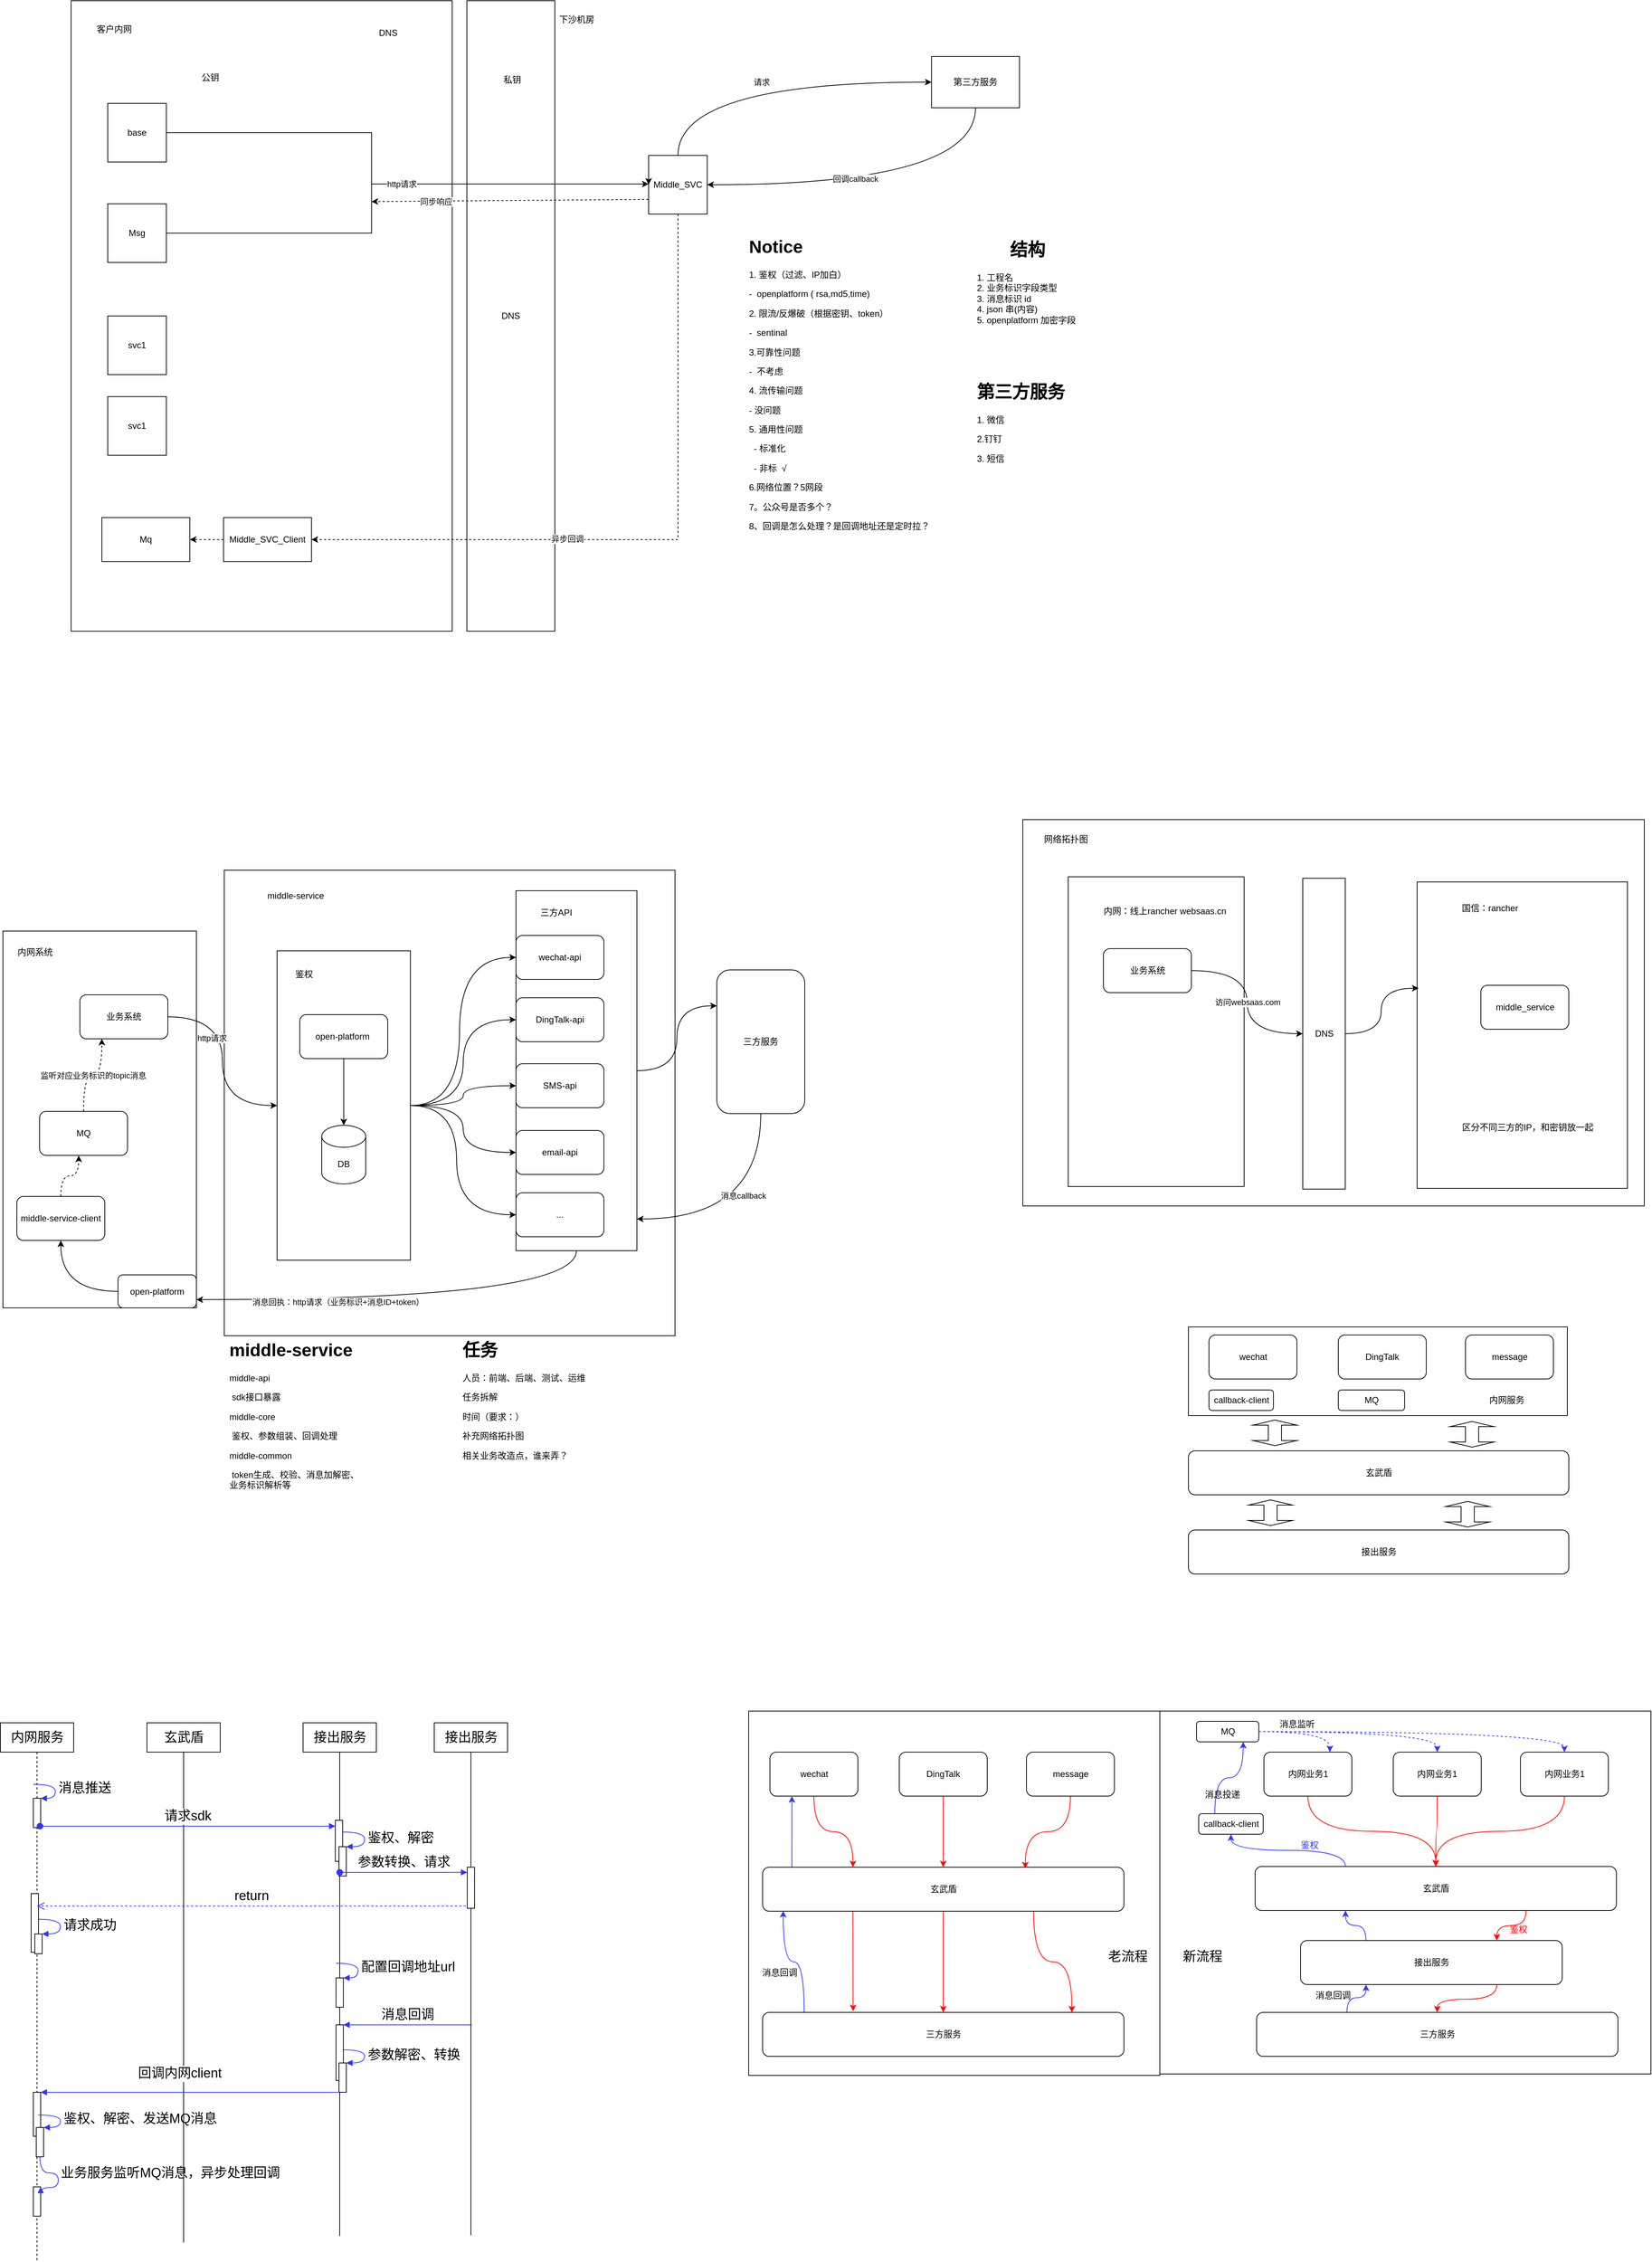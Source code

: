 <mxfile version="20.5.1" type="github">
  <diagram id="_SCIKSvTVZAReXezCKt8" name="第 1 页">
    <mxGraphModel dx="1912" dy="563" grid="0" gridSize="10" guides="1" tooltips="1" connect="1" arrows="1" fold="1" page="1" pageScale="1" pageWidth="827" pageHeight="1169" math="0" shadow="0">
      <root>
        <mxCell id="0" />
        <mxCell id="1" parent="0" />
        <mxCell id="DfEMGvhhs-EqwFU7pR-M-37" value="" style="rounded=0;whiteSpace=wrap;html=1;" vertex="1" parent="1">
          <mxGeometry x="826.5" y="2443" width="670" height="495" as="geometry" />
        </mxCell>
        <mxCell id="DfEMGvhhs-EqwFU7pR-M-36" value="" style="rounded=0;whiteSpace=wrap;html=1;" vertex="1" parent="1">
          <mxGeometry x="265.5" y="2443" width="561" height="497" as="geometry" />
        </mxCell>
        <mxCell id="3Cpc0HWWFPvoYlna3Dm2-43" value="" style="rounded=0;whiteSpace=wrap;html=1;" parent="1" vertex="1">
          <mxGeometry x="865.5" y="1919" width="517" height="121" as="geometry" />
        </mxCell>
        <mxCell id="I1Czxmr3QRIqjWYr_f1q-85" value="" style="rounded=0;whiteSpace=wrap;html=1;" parent="1" vertex="1">
          <mxGeometry x="639.5" y="1227" width="848" height="527" as="geometry" />
        </mxCell>
        <mxCell id="I1Czxmr3QRIqjWYr_f1q-75" value="DNS" style="rounded=0;whiteSpace=wrap;html=1;" parent="1" vertex="1">
          <mxGeometry x="1021.5" y="1307" width="58" height="424" as="geometry" />
        </mxCell>
        <mxCell id="I1Czxmr3QRIqjWYr_f1q-80" value="" style="rounded=0;whiteSpace=wrap;html=1;" parent="1" vertex="1">
          <mxGeometry x="1177.5" y="1312" width="287" height="418" as="geometry" />
        </mxCell>
        <mxCell id="I1Czxmr3QRIqjWYr_f1q-78" value="" style="rounded=0;whiteSpace=wrap;html=1;" parent="1" vertex="1">
          <mxGeometry x="701.5" y="1305" width="240" height="422.5" as="geometry" />
        </mxCell>
        <mxCell id="I1Czxmr3QRIqjWYr_f1q-1" value="" style="rounded=0;whiteSpace=wrap;html=1;" parent="1" vertex="1">
          <mxGeometry x="-450" y="1296" width="615" height="635" as="geometry" />
        </mxCell>
        <mxCell id="I1Czxmr3QRIqjWYr_f1q-2" value="" style="rounded=0;whiteSpace=wrap;html=1;" parent="1" vertex="1">
          <mxGeometry x="-752" y="1379" width="264" height="514" as="geometry" />
        </mxCell>
        <mxCell id="I1Czxmr3QRIqjWYr_f1q-3" style="edgeStyle=orthogonalEdgeStyle;curved=1;rounded=0;orthogonalLoop=1;jettySize=auto;html=1;entryX=0;entryY=0.25;entryDx=0;entryDy=0;" parent="1" source="I1Czxmr3QRIqjWYr_f1q-4" target="I1Czxmr3QRIqjWYr_f1q-59" edge="1">
          <mxGeometry relative="1" as="geometry" />
        </mxCell>
        <mxCell id="I1Czxmr3QRIqjWYr_f1q-88" style="edgeStyle=orthogonalEdgeStyle;curved=1;rounded=0;orthogonalLoop=1;jettySize=auto;html=1;entryX=1;entryY=0.75;entryDx=0;entryDy=0;exitX=0.5;exitY=1;exitDx=0;exitDy=0;" parent="1" source="I1Czxmr3QRIqjWYr_f1q-4" target="I1Czxmr3QRIqjWYr_f1q-87" edge="1">
          <mxGeometry relative="1" as="geometry" />
        </mxCell>
        <mxCell id="I1Czxmr3QRIqjWYr_f1q-89" value="消息回执：http请求（业务标识+消息ID+token）" style="edgeLabel;html=1;align=center;verticalAlign=middle;resizable=0;points=[];" parent="I1Czxmr3QRIqjWYr_f1q-88" vertex="1" connectable="0">
          <mxGeometry x="0.341" y="3" relative="1" as="geometry">
            <mxPoint as="offset" />
          </mxGeometry>
        </mxCell>
        <mxCell id="I1Czxmr3QRIqjWYr_f1q-4" value="" style="rounded=0;whiteSpace=wrap;html=1;" parent="1" vertex="1">
          <mxGeometry x="-52" y="1324" width="165" height="491" as="geometry" />
        </mxCell>
        <mxCell id="I1Czxmr3QRIqjWYr_f1q-5" style="edgeStyle=orthogonalEdgeStyle;curved=1;rounded=0;orthogonalLoop=1;jettySize=auto;html=1;exitX=1;exitY=0.5;exitDx=0;exitDy=0;entryX=0;entryY=0.5;entryDx=0;entryDy=0;" parent="1" source="I1Czxmr3QRIqjWYr_f1q-11" target="I1Czxmr3QRIqjWYr_f1q-43" edge="1">
          <mxGeometry relative="1" as="geometry">
            <Array as="points">
              <mxPoint x="-129" y="1617" />
              <mxPoint x="-129" y="1415" />
            </Array>
          </mxGeometry>
        </mxCell>
        <mxCell id="I1Czxmr3QRIqjWYr_f1q-6" style="edgeStyle=orthogonalEdgeStyle;curved=1;rounded=0;orthogonalLoop=1;jettySize=auto;html=1;entryX=0;entryY=0.5;entryDx=0;entryDy=0;" parent="1" source="I1Czxmr3QRIqjWYr_f1q-11" target="I1Czxmr3QRIqjWYr_f1q-44" edge="1">
          <mxGeometry relative="1" as="geometry" />
        </mxCell>
        <mxCell id="I1Czxmr3QRIqjWYr_f1q-7" style="edgeStyle=orthogonalEdgeStyle;curved=1;rounded=0;orthogonalLoop=1;jettySize=auto;html=1;entryX=0;entryY=0.5;entryDx=0;entryDy=0;" parent="1" source="I1Czxmr3QRIqjWYr_f1q-11" target="I1Czxmr3QRIqjWYr_f1q-45" edge="1">
          <mxGeometry relative="1" as="geometry" />
        </mxCell>
        <mxCell id="I1Czxmr3QRIqjWYr_f1q-8" style="edgeStyle=orthogonalEdgeStyle;curved=1;rounded=0;orthogonalLoop=1;jettySize=auto;html=1;entryX=0;entryY=0.5;entryDx=0;entryDy=0;" parent="1" source="I1Czxmr3QRIqjWYr_f1q-11" target="I1Czxmr3QRIqjWYr_f1q-53" edge="1">
          <mxGeometry relative="1" as="geometry" />
        </mxCell>
        <mxCell id="I1Czxmr3QRIqjWYr_f1q-9" style="edgeStyle=orthogonalEdgeStyle;curved=1;rounded=0;orthogonalLoop=1;jettySize=auto;html=1;entryX=0;entryY=0.5;entryDx=0;entryDy=0;" parent="1" source="I1Czxmr3QRIqjWYr_f1q-11" target="I1Czxmr3QRIqjWYr_f1q-54" edge="1">
          <mxGeometry relative="1" as="geometry">
            <Array as="points">
              <mxPoint x="-133" y="1617" />
              <mxPoint x="-133" y="1766" />
            </Array>
          </mxGeometry>
        </mxCell>
        <mxCell id="I1Czxmr3QRIqjWYr_f1q-11" value="" style="rounded=0;whiteSpace=wrap;html=1;" parent="1" vertex="1">
          <mxGeometry x="-378" y="1406" width="182" height="422" as="geometry" />
        </mxCell>
        <mxCell id="I1Czxmr3QRIqjWYr_f1q-12" value="DNS" style="rounded=0;whiteSpace=wrap;html=1;" parent="1" vertex="1">
          <mxGeometry x="-119" y="110" width="120" height="860" as="geometry" />
        </mxCell>
        <mxCell id="I1Czxmr3QRIqjWYr_f1q-13" value="" style="rounded=0;whiteSpace=wrap;html=1;" parent="1" vertex="1">
          <mxGeometry x="-659" y="110" width="520" height="860" as="geometry" />
        </mxCell>
        <mxCell id="I1Czxmr3QRIqjWYr_f1q-14" style="edgeStyle=orthogonalEdgeStyle;rounded=0;orthogonalLoop=1;jettySize=auto;html=1;exitX=1;exitY=0.5;exitDx=0;exitDy=0;" parent="1" source="I1Czxmr3QRIqjWYr_f1q-15" target="I1Czxmr3QRIqjWYr_f1q-22" edge="1">
          <mxGeometry relative="1" as="geometry">
            <Array as="points">
              <mxPoint x="-249" y="290" />
              <mxPoint x="-249" y="360" />
            </Array>
          </mxGeometry>
        </mxCell>
        <mxCell id="I1Czxmr3QRIqjWYr_f1q-15" value="base" style="whiteSpace=wrap;html=1;aspect=fixed;" parent="1" vertex="1">
          <mxGeometry x="-609" y="250" width="80" height="80" as="geometry" />
        </mxCell>
        <mxCell id="I1Czxmr3QRIqjWYr_f1q-16" style="edgeStyle=orthogonalEdgeStyle;rounded=0;orthogonalLoop=1;jettySize=auto;html=1;entryX=1;entryY=0.5;entryDx=0;entryDy=0;dashed=1;exitX=0.5;exitY=1;exitDx=0;exitDy=0;" parent="1" source="I1Czxmr3QRIqjWYr_f1q-22" target="I1Czxmr3QRIqjWYr_f1q-41" edge="1">
          <mxGeometry relative="1" as="geometry">
            <Array as="points">
              <mxPoint x="169" y="845" />
            </Array>
          </mxGeometry>
        </mxCell>
        <mxCell id="I1Czxmr3QRIqjWYr_f1q-17" value="异步回调" style="edgeLabel;html=1;align=center;verticalAlign=middle;resizable=0;points=[];" parent="I1Czxmr3QRIqjWYr_f1q-16" vertex="1" connectable="0">
          <mxGeometry x="0.262" y="-1" relative="1" as="geometry">
            <mxPoint as="offset" />
          </mxGeometry>
        </mxCell>
        <mxCell id="I1Czxmr3QRIqjWYr_f1q-18" style="edgeStyle=orthogonalEdgeStyle;rounded=0;orthogonalLoop=1;jettySize=auto;html=1;entryX=0;entryY=0.5;entryDx=0;entryDy=0;curved=1;exitX=0.5;exitY=0;exitDx=0;exitDy=0;" parent="1" source="I1Czxmr3QRIqjWYr_f1q-22" target="I1Czxmr3QRIqjWYr_f1q-39" edge="1">
          <mxGeometry relative="1" as="geometry">
            <mxPoint x="308" y="444" as="sourcePoint" />
          </mxGeometry>
        </mxCell>
        <mxCell id="I1Czxmr3QRIqjWYr_f1q-19" value="请求" style="edgeLabel;html=1;align=center;verticalAlign=middle;resizable=0;points=[];" parent="I1Czxmr3QRIqjWYr_f1q-18" vertex="1" connectable="0">
          <mxGeometry x="-0.041" relative="1" as="geometry">
            <mxPoint as="offset" />
          </mxGeometry>
        </mxCell>
        <mxCell id="I1Czxmr3QRIqjWYr_f1q-20" style="rounded=0;orthogonalLoop=1;jettySize=auto;html=1;exitX=0;exitY=0.75;exitDx=0;exitDy=0;dashed=1;" parent="1" source="I1Czxmr3QRIqjWYr_f1q-22" edge="1">
          <mxGeometry relative="1" as="geometry">
            <mxPoint x="-249" y="384" as="targetPoint" />
          </mxGeometry>
        </mxCell>
        <mxCell id="I1Czxmr3QRIqjWYr_f1q-21" value="同步响应" style="edgeLabel;html=1;align=center;verticalAlign=middle;resizable=0;points=[];" parent="I1Czxmr3QRIqjWYr_f1q-20" vertex="1" connectable="0">
          <mxGeometry x="0.1" y="3" relative="1" as="geometry">
            <mxPoint x="-82" y="-2" as="offset" />
          </mxGeometry>
        </mxCell>
        <mxCell id="I1Czxmr3QRIqjWYr_f1q-22" value="Middle_SVC" style="whiteSpace=wrap;html=1;aspect=fixed;" parent="1" vertex="1">
          <mxGeometry x="129" y="321" width="80" height="80" as="geometry" />
        </mxCell>
        <mxCell id="I1Czxmr3QRIqjWYr_f1q-25" style="edgeStyle=orthogonalEdgeStyle;rounded=0;orthogonalLoop=1;jettySize=auto;html=1;exitX=1;exitY=0.5;exitDx=0;exitDy=0;entryX=0;entryY=0.5;entryDx=0;entryDy=0;" parent="1" source="I1Czxmr3QRIqjWYr_f1q-26" target="I1Czxmr3QRIqjWYr_f1q-22" edge="1">
          <mxGeometry relative="1" as="geometry">
            <Array as="points">
              <mxPoint x="-249" y="427" />
              <mxPoint x="-249" y="360" />
            </Array>
          </mxGeometry>
        </mxCell>
        <mxCell id="I1Czxmr3QRIqjWYr_f1q-68" value="http请求" style="edgeLabel;html=1;align=center;verticalAlign=middle;resizable=0;points=[];" parent="I1Czxmr3QRIqjWYr_f1q-25" vertex="1" connectable="0">
          <mxGeometry x="0.068" relative="1" as="geometry">
            <mxPoint as="offset" />
          </mxGeometry>
        </mxCell>
        <mxCell id="I1Czxmr3QRIqjWYr_f1q-26" value="Msg" style="whiteSpace=wrap;html=1;aspect=fixed;" parent="1" vertex="1">
          <mxGeometry x="-609" y="387" width="80" height="80" as="geometry" />
        </mxCell>
        <mxCell id="I1Czxmr3QRIqjWYr_f1q-27" value="svc1" style="whiteSpace=wrap;html=1;aspect=fixed;" parent="1" vertex="1">
          <mxGeometry x="-609" y="540" width="80" height="80" as="geometry" />
        </mxCell>
        <mxCell id="I1Czxmr3QRIqjWYr_f1q-30" value="svc1" style="whiteSpace=wrap;html=1;aspect=fixed;" parent="1" vertex="1">
          <mxGeometry x="-609" y="650" width="80" height="80" as="geometry" />
        </mxCell>
        <mxCell id="I1Czxmr3QRIqjWYr_f1q-31" value="DNS" style="text;strokeColor=none;fillColor=none;spacingLeft=4;spacingRight=4;overflow=hidden;rotatable=0;points=[[0,0.5],[1,0.5]];portConstraint=eastwest;fontSize=12;" parent="1" vertex="1">
          <mxGeometry x="-245" y="140" width="70" height="30" as="geometry" />
        </mxCell>
        <mxCell id="I1Czxmr3QRIqjWYr_f1q-32" value="私钥" style="text;html=1;strokeColor=none;fillColor=none;align=center;verticalAlign=middle;whiteSpace=wrap;rounded=0;" parent="1" vertex="1">
          <mxGeometry x="-87" y="203" width="60" height="30" as="geometry" />
        </mxCell>
        <mxCell id="I1Czxmr3QRIqjWYr_f1q-33" value="公钥" style="text;html=1;strokeColor=none;fillColor=none;align=center;verticalAlign=middle;whiteSpace=wrap;rounded=0;" parent="1" vertex="1">
          <mxGeometry x="-499" y="200" width="60" height="30" as="geometry" />
        </mxCell>
        <mxCell id="I1Czxmr3QRIqjWYr_f1q-34" value="&lt;h1&gt;第三方服务&lt;/h1&gt;&lt;p&gt;1. 微信&lt;/p&gt;&lt;p&gt;2.钉钉&lt;/p&gt;&lt;p&gt;3. 短信&lt;/p&gt;&lt;p&gt;&lt;br&gt;&lt;/p&gt;" style="text;html=1;strokeColor=none;fillColor=none;spacing=5;spacingTop=-20;whiteSpace=wrap;overflow=hidden;rounded=0;" parent="1" vertex="1">
          <mxGeometry x="572" y="624" width="190" height="120" as="geometry" />
        </mxCell>
        <mxCell id="I1Czxmr3QRIqjWYr_f1q-35" value="&lt;h1&gt;Notice&lt;/h1&gt;&lt;p&gt;1. 鉴权（过滤、IP加白）&lt;/p&gt;&lt;p&gt;-&amp;nbsp; openplatform ( rsa,md5,time)&lt;/p&gt;&lt;p&gt;2. 限流/反爆破（根据密钥、token）&lt;/p&gt;&lt;p&gt;-&amp;nbsp; sentinal&lt;/p&gt;&lt;p&gt;3.可靠性问题&lt;/p&gt;&lt;p&gt;-&amp;nbsp; 不考虑&lt;/p&gt;&lt;p&gt;4. 流传输问题&lt;/p&gt;&lt;p&gt;- 没问题&lt;/p&gt;&lt;p&gt;5. 通用性问题&lt;/p&gt;&lt;p&gt;&amp;nbsp; - 标准化&lt;/p&gt;&lt;p&gt;&amp;nbsp; - 非标&amp;nbsp; √&lt;/p&gt;&lt;p&gt;6.网络位置？5网段&lt;/p&gt;&lt;p&gt;7。公众号是否多个？&lt;/p&gt;&lt;p&gt;8、回调是怎么处理？是回调地址还是定时拉？&lt;/p&gt;&lt;p&gt;&lt;br&gt;&lt;/p&gt;&lt;p&gt;&lt;br&gt;&lt;/p&gt;" style="text;html=1;strokeColor=none;fillColor=none;spacing=5;spacingTop=-20;whiteSpace=wrap;overflow=hidden;rounded=0;" parent="1" vertex="1">
          <mxGeometry x="261" y="426" width="257" height="447" as="geometry" />
        </mxCell>
        <mxCell id="I1Czxmr3QRIqjWYr_f1q-36" value="Mq" style="rounded=0;whiteSpace=wrap;html=1;" parent="1" vertex="1">
          <mxGeometry x="-617" y="815" width="120" height="60" as="geometry" />
        </mxCell>
        <mxCell id="I1Czxmr3QRIqjWYr_f1q-69" style="edgeStyle=orthogonalEdgeStyle;rounded=0;orthogonalLoop=1;jettySize=auto;html=1;entryX=1;entryY=0.5;entryDx=0;entryDy=0;curved=1;exitX=0.5;exitY=1;exitDx=0;exitDy=0;" parent="1" source="I1Czxmr3QRIqjWYr_f1q-39" target="I1Czxmr3QRIqjWYr_f1q-22" edge="1">
          <mxGeometry relative="1" as="geometry" />
        </mxCell>
        <mxCell id="I1Czxmr3QRIqjWYr_f1q-70" value="回调callback" style="edgeLabel;html=1;align=center;verticalAlign=middle;resizable=0;points=[];" parent="I1Czxmr3QRIqjWYr_f1q-69" vertex="1" connectable="0">
          <mxGeometry x="0.145" y="-8" relative="1" as="geometry">
            <mxPoint as="offset" />
          </mxGeometry>
        </mxCell>
        <mxCell id="I1Czxmr3QRIqjWYr_f1q-39" value="第三方服务" style="rounded=0;whiteSpace=wrap;html=1;" parent="1" vertex="1">
          <mxGeometry x="515" y="186" width="120" height="70" as="geometry" />
        </mxCell>
        <mxCell id="I1Czxmr3QRIqjWYr_f1q-40" style="edgeStyle=orthogonalEdgeStyle;curved=1;rounded=0;orthogonalLoop=1;jettySize=auto;html=1;exitX=0;exitY=0.5;exitDx=0;exitDy=0;entryX=1;entryY=0.5;entryDx=0;entryDy=0;dashed=1;" parent="1" source="I1Czxmr3QRIqjWYr_f1q-41" target="I1Czxmr3QRIqjWYr_f1q-36" edge="1">
          <mxGeometry relative="1" as="geometry" />
        </mxCell>
        <mxCell id="I1Czxmr3QRIqjWYr_f1q-41" value="Middle_SVC_Client" style="rounded=0;whiteSpace=wrap;html=1;" parent="1" vertex="1">
          <mxGeometry x="-451" y="815" width="120" height="60" as="geometry" />
        </mxCell>
        <mxCell id="I1Czxmr3QRIqjWYr_f1q-42" value="&lt;h1 style=&quot;text-align: center;&quot;&gt;结构&lt;/h1&gt;&lt;h1&gt;&lt;div style=&quot;font-size: 12px; font-weight: 400;&quot;&gt;1. 工程名&lt;/div&gt;&lt;div style=&quot;font-size: 12px; font-weight: 400;&quot;&gt;&lt;span data-darkreader-inline-bgcolor=&quot;&quot; style=&quot;background-color: initial; --darkreader-inline-bgcolor: initial;&quot;&gt;2. 业务标识字段类型&lt;/span&gt;&lt;/div&gt;&lt;div style=&quot;font-size: 12px; font-weight: 400;&quot;&gt;&lt;span data-darkreader-inline-bgcolor=&quot;&quot; style=&quot;background-color: initial; --darkreader-inline-bgcolor: initial;&quot;&gt;3. 消息标识 id&amp;nbsp; &amp;nbsp; &amp;nbsp;&amp;nbsp;&lt;/span&gt;&lt;/div&gt;&lt;div style=&quot;font-size: 12px; font-weight: 400;&quot;&gt;&lt;span data-darkreader-inline-bgcolor=&quot;&quot; style=&quot;background-color: initial; --darkreader-inline-bgcolor: initial;&quot;&gt;4. json 串(内容)&lt;/span&gt;&lt;/div&gt;&lt;div style=&quot;font-size: 12px; font-weight: 400;&quot;&gt;&lt;span data-darkreader-inline-bgcolor=&quot;&quot; style=&quot;background-color: initial; --darkreader-inline-bgcolor: initial;&quot;&gt;5. openplatform 加密字段&amp;nbsp;&lt;/span&gt;&lt;/div&gt;&lt;/h1&gt;" style="text;html=1;strokeColor=none;fillColor=none;spacing=5;spacingTop=-20;whiteSpace=wrap;overflow=hidden;rounded=0;" parent="1" vertex="1">
          <mxGeometry x="572" y="430" width="215" height="158" as="geometry" />
        </mxCell>
        <mxCell id="I1Czxmr3QRIqjWYr_f1q-43" value="wechat-api" style="rounded=1;whiteSpace=wrap;html=1;" parent="1" vertex="1">
          <mxGeometry x="-52" y="1385" width="120" height="60" as="geometry" />
        </mxCell>
        <mxCell id="I1Czxmr3QRIqjWYr_f1q-44" value="DingTalk-api" style="rounded=1;whiteSpace=wrap;html=1;" parent="1" vertex="1">
          <mxGeometry x="-52" y="1470" width="120" height="60" as="geometry" />
        </mxCell>
        <mxCell id="I1Czxmr3QRIqjWYr_f1q-45" value="SMS-api" style="rounded=1;whiteSpace=wrap;html=1;" parent="1" vertex="1">
          <mxGeometry x="-52" y="1560" width="120" height="60" as="geometry" />
        </mxCell>
        <mxCell id="I1Czxmr3QRIqjWYr_f1q-46" value="&lt;span style=&quot;text-align: left;&quot;&gt;open-platform&amp;nbsp;&lt;/span&gt;" style="rounded=1;whiteSpace=wrap;html=1;" parent="1" vertex="1">
          <mxGeometry x="-347" y="1493" width="120" height="60" as="geometry" />
        </mxCell>
        <mxCell id="I1Czxmr3QRIqjWYr_f1q-47" value="DB" style="shape=cylinder3;whiteSpace=wrap;html=1;boundedLbl=1;backgroundOutline=1;size=15;" parent="1" vertex="1">
          <mxGeometry x="-317" y="1644" width="60" height="80" as="geometry" />
        </mxCell>
        <mxCell id="I1Czxmr3QRIqjWYr_f1q-48" style="edgeStyle=orthogonalEdgeStyle;curved=1;rounded=0;orthogonalLoop=1;jettySize=auto;html=1;entryX=0.5;entryY=0;entryDx=0;entryDy=0;entryPerimeter=0;exitX=0.5;exitY=1;exitDx=0;exitDy=0;" parent="1" source="I1Czxmr3QRIqjWYr_f1q-46" target="I1Czxmr3QRIqjWYr_f1q-47" edge="1">
          <mxGeometry relative="1" as="geometry">
            <mxPoint x="-301" y="1605" as="sourcePoint" />
          </mxGeometry>
        </mxCell>
        <mxCell id="I1Czxmr3QRIqjWYr_f1q-49" value="鉴权" style="text;html=1;strokeColor=none;fillColor=none;align=center;verticalAlign=middle;whiteSpace=wrap;rounded=0;" parent="1" vertex="1">
          <mxGeometry x="-371" y="1423" width="60" height="30" as="geometry" />
        </mxCell>
        <mxCell id="I1Czxmr3QRIqjWYr_f1q-50" style="edgeStyle=orthogonalEdgeStyle;curved=1;rounded=0;orthogonalLoop=1;jettySize=auto;html=1;" parent="1" source="I1Czxmr3QRIqjWYr_f1q-52" target="I1Czxmr3QRIqjWYr_f1q-11" edge="1">
          <mxGeometry relative="1" as="geometry" />
        </mxCell>
        <mxCell id="I1Czxmr3QRIqjWYr_f1q-51" value="http请求" style="edgeLabel;html=1;align=center;verticalAlign=middle;resizable=0;points=[];" parent="I1Czxmr3QRIqjWYr_f1q-50" vertex="1" connectable="0">
          <mxGeometry x="-0.236" y="-15" relative="1" as="geometry">
            <mxPoint as="offset" />
          </mxGeometry>
        </mxCell>
        <mxCell id="I1Czxmr3QRIqjWYr_f1q-52" value="业务系统" style="rounded=1;whiteSpace=wrap;html=1;" parent="1" vertex="1">
          <mxGeometry x="-647" y="1466" width="120" height="60" as="geometry" />
        </mxCell>
        <mxCell id="I1Czxmr3QRIqjWYr_f1q-53" value="email-api" style="rounded=1;whiteSpace=wrap;html=1;" parent="1" vertex="1">
          <mxGeometry x="-52" y="1651" width="120" height="60" as="geometry" />
        </mxCell>
        <mxCell id="I1Czxmr3QRIqjWYr_f1q-54" value="..." style="rounded=1;whiteSpace=wrap;html=1;" parent="1" vertex="1">
          <mxGeometry x="-52" y="1736" width="120" height="60" as="geometry" />
        </mxCell>
        <mxCell id="I1Czxmr3QRIqjWYr_f1q-55" value="三方API" style="text;html=1;strokeColor=none;fillColor=none;align=center;verticalAlign=middle;whiteSpace=wrap;rounded=0;" parent="1" vertex="1">
          <mxGeometry x="-27" y="1339" width="60" height="30" as="geometry" />
        </mxCell>
        <mxCell id="I1Czxmr3QRIqjWYr_f1q-58" value="消息callback" style="edgeStyle=orthogonalEdgeStyle;curved=1;rounded=0;orthogonalLoop=1;jettySize=auto;html=1;exitX=0.5;exitY=1;exitDx=0;exitDy=0;entryX=1;entryY=0.912;entryDx=0;entryDy=0;entryPerimeter=0;" parent="1" source="I1Czxmr3QRIqjWYr_f1q-59" target="I1Czxmr3QRIqjWYr_f1q-4" edge="1">
          <mxGeometry x="-0.287" y="-24" relative="1" as="geometry">
            <mxPoint x="112" y="1764" as="targetPoint" />
            <mxPoint as="offset" />
          </mxGeometry>
        </mxCell>
        <mxCell id="I1Czxmr3QRIqjWYr_f1q-59" value="三方服务" style="rounded=1;whiteSpace=wrap;html=1;" parent="1" vertex="1">
          <mxGeometry x="222" y="1432" width="120" height="196" as="geometry" />
        </mxCell>
        <mxCell id="I1Czxmr3QRIqjWYr_f1q-60" value="监听对应业务标识的topic消息" style="edgeStyle=orthogonalEdgeStyle;curved=1;rounded=0;orthogonalLoop=1;jettySize=auto;html=1;entryX=0.25;entryY=1;entryDx=0;entryDy=0;dashed=1;" parent="1" source="I1Czxmr3QRIqjWYr_f1q-61" target="I1Czxmr3QRIqjWYr_f1q-52" edge="1">
          <mxGeometry relative="1" as="geometry" />
        </mxCell>
        <mxCell id="I1Czxmr3QRIqjWYr_f1q-61" value="MQ" style="rounded=1;whiteSpace=wrap;html=1;" parent="1" vertex="1">
          <mxGeometry x="-702" y="1625" width="120" height="60" as="geometry" />
        </mxCell>
        <mxCell id="I1Czxmr3QRIqjWYr_f1q-62" style="edgeStyle=orthogonalEdgeStyle;curved=1;rounded=0;orthogonalLoop=1;jettySize=auto;html=1;entryX=0.445;entryY=1.004;entryDx=0;entryDy=0;entryPerimeter=0;dashed=1;" parent="1" source="I1Czxmr3QRIqjWYr_f1q-63" target="I1Czxmr3QRIqjWYr_f1q-61" edge="1">
          <mxGeometry relative="1" as="geometry" />
        </mxCell>
        <mxCell id="I1Czxmr3QRIqjWYr_f1q-63" value="middle-service-client" style="rounded=1;whiteSpace=wrap;html=1;" parent="1" vertex="1">
          <mxGeometry x="-733" y="1741" width="120" height="60" as="geometry" />
        </mxCell>
        <mxCell id="I1Czxmr3QRIqjWYr_f1q-64" value="内网系统" style="text;html=1;strokeColor=none;fillColor=none;align=center;verticalAlign=middle;whiteSpace=wrap;rounded=0;" parent="1" vertex="1">
          <mxGeometry x="-738" y="1393" width="60" height="30" as="geometry" />
        </mxCell>
        <mxCell id="I1Czxmr3QRIqjWYr_f1q-65" value="middle-service" style="text;html=1;strokeColor=none;fillColor=none;align=center;verticalAlign=middle;whiteSpace=wrap;rounded=0;" parent="1" vertex="1">
          <mxGeometry x="-407" y="1316" width="109" height="30" as="geometry" />
        </mxCell>
        <mxCell id="I1Czxmr3QRIqjWYr_f1q-66" value="客户内网" style="text;html=1;strokeColor=none;fillColor=none;align=center;verticalAlign=middle;whiteSpace=wrap;rounded=0;" parent="1" vertex="1">
          <mxGeometry x="-630" y="134" width="60" height="30" as="geometry" />
        </mxCell>
        <mxCell id="I1Czxmr3QRIqjWYr_f1q-67" value="下沙机房" style="text;html=1;strokeColor=none;fillColor=none;align=center;verticalAlign=middle;whiteSpace=wrap;rounded=0;" parent="1" vertex="1">
          <mxGeometry x="1" y="121" width="60" height="30" as="geometry" />
        </mxCell>
        <mxCell id="I1Czxmr3QRIqjWYr_f1q-72" value="&lt;h1&gt;middle-service&lt;/h1&gt;&lt;p&gt;middle-api&lt;/p&gt;&lt;p&gt;&lt;span style=&quot;white-space: pre;&quot;&gt; &lt;/span&gt;sdk接口暴露&lt;br&gt;&lt;/p&gt;&lt;p&gt;middle-core&lt;/p&gt;&lt;p&gt;&lt;span style=&quot;white-space: pre;&quot;&gt; &lt;/span&gt;鉴权、参数组装、回调处理&lt;br&gt;&lt;/p&gt;&lt;p&gt;middle-common&lt;/p&gt;&lt;p&gt;&lt;span style=&quot;white-space: pre;&quot;&gt; &lt;/span&gt;token生成、校验、消息加解密、业务标识解析等&lt;br&gt;&lt;/p&gt;" style="text;html=1;strokeColor=none;fillColor=none;spacing=5;spacingTop=-20;whiteSpace=wrap;overflow=hidden;rounded=0;" parent="1" vertex="1">
          <mxGeometry x="-448" y="1931" width="189" height="216" as="geometry" />
        </mxCell>
        <mxCell id="I1Czxmr3QRIqjWYr_f1q-73" value="&lt;h1&gt;任务&lt;/h1&gt;&lt;p&gt;人员：前端、后端、测试、运维&lt;/p&gt;&lt;p&gt;任务拆解&lt;/p&gt;&lt;p&gt;时间（要求：）&lt;/p&gt;&lt;p&gt;补充网络拓扑图&lt;/p&gt;&lt;p&gt;相关业务改造点，谁来弄？&lt;/p&gt;" style="text;html=1;strokeColor=none;fillColor=none;spacing=5;spacingTop=-20;whiteSpace=wrap;overflow=hidden;rounded=0;" parent="1" vertex="1">
          <mxGeometry x="-130" y="1931" width="190" height="188" as="geometry" />
        </mxCell>
        <mxCell id="I1Czxmr3QRIqjWYr_f1q-77" value="访问websaas.com" style="edgeStyle=orthogonalEdgeStyle;rounded=0;orthogonalLoop=1;jettySize=auto;html=1;curved=1;" parent="1" source="I1Czxmr3QRIqjWYr_f1q-74" target="I1Czxmr3QRIqjWYr_f1q-75" edge="1">
          <mxGeometry relative="1" as="geometry" />
        </mxCell>
        <mxCell id="I1Czxmr3QRIqjWYr_f1q-74" value="业务系统" style="rounded=1;whiteSpace=wrap;html=1;" parent="1" vertex="1">
          <mxGeometry x="749.5" y="1403" width="120" height="60" as="geometry" />
        </mxCell>
        <mxCell id="I1Czxmr3QRIqjWYr_f1q-82" style="edgeStyle=orthogonalEdgeStyle;curved=1;rounded=0;orthogonalLoop=1;jettySize=auto;html=1;entryX=0.007;entryY=0.347;entryDx=0;entryDy=0;entryPerimeter=0;" parent="1" source="I1Czxmr3QRIqjWYr_f1q-75" target="I1Czxmr3QRIqjWYr_f1q-80" edge="1">
          <mxGeometry relative="1" as="geometry" />
        </mxCell>
        <mxCell id="I1Czxmr3QRIqjWYr_f1q-76" value="middle_service" style="rounded=1;whiteSpace=wrap;html=1;" parent="1" vertex="1">
          <mxGeometry x="1264.5" y="1453" width="120" height="60" as="geometry" />
        </mxCell>
        <mxCell id="I1Czxmr3QRIqjWYr_f1q-79" value="内网：线上rancher websaas.cn" style="text;html=1;strokeColor=none;fillColor=none;align=center;verticalAlign=middle;whiteSpace=wrap;rounded=0;" parent="1" vertex="1">
          <mxGeometry x="730.5" y="1337" width="205" height="30" as="geometry" />
        </mxCell>
        <mxCell id="I1Czxmr3QRIqjWYr_f1q-81" value="国信：rancher" style="text;html=1;strokeColor=none;fillColor=none;align=center;verticalAlign=middle;whiteSpace=wrap;rounded=0;" parent="1" vertex="1">
          <mxGeometry x="1209.5" y="1333" width="134" height="30" as="geometry" />
        </mxCell>
        <mxCell id="I1Czxmr3QRIqjWYr_f1q-84" value="区分不同三方的IP，和密钥放一起" style="text;html=1;strokeColor=none;fillColor=none;align=center;verticalAlign=middle;whiteSpace=wrap;rounded=0;" parent="1" vertex="1">
          <mxGeometry x="1231.5" y="1632" width="193" height="30" as="geometry" />
        </mxCell>
        <mxCell id="I1Czxmr3QRIqjWYr_f1q-86" value="网络拓扑图" style="text;html=1;strokeColor=none;fillColor=none;align=center;verticalAlign=middle;whiteSpace=wrap;rounded=0;" parent="1" vertex="1">
          <mxGeometry x="641.5" y="1239" width="113" height="30" as="geometry" />
        </mxCell>
        <mxCell id="I1Czxmr3QRIqjWYr_f1q-90" style="edgeStyle=orthogonalEdgeStyle;curved=1;rounded=0;orthogonalLoop=1;jettySize=auto;html=1;entryX=0.5;entryY=1;entryDx=0;entryDy=0;" parent="1" source="I1Czxmr3QRIqjWYr_f1q-87" target="I1Czxmr3QRIqjWYr_f1q-63" edge="1">
          <mxGeometry relative="1" as="geometry" />
        </mxCell>
        <mxCell id="I1Czxmr3QRIqjWYr_f1q-87" value="open-platform" style="rounded=1;whiteSpace=wrap;html=1;" parent="1" vertex="1">
          <mxGeometry x="-595" y="1848" width="107" height="45" as="geometry" />
        </mxCell>
        <mxCell id="3Cpc0HWWFPvoYlna3Dm2-1" value="wechat" style="rounded=1;whiteSpace=wrap;html=1;" parent="1" vertex="1">
          <mxGeometry x="893.5" y="1930" width="120" height="60" as="geometry" />
        </mxCell>
        <mxCell id="3Cpc0HWWFPvoYlna3Dm2-2" value="DingTalk" style="rounded=1;whiteSpace=wrap;html=1;" parent="1" vertex="1">
          <mxGeometry x="1070" y="1930" width="120" height="60" as="geometry" />
        </mxCell>
        <mxCell id="3Cpc0HWWFPvoYlna3Dm2-3" value="message" style="rounded=1;whiteSpace=wrap;html=1;" parent="1" vertex="1">
          <mxGeometry x="1243.5" y="1930" width="120" height="60" as="geometry" />
        </mxCell>
        <mxCell id="3Cpc0HWWFPvoYlna3Dm2-4" value="玄武盾" style="rounded=1;whiteSpace=wrap;html=1;" parent="1" vertex="1">
          <mxGeometry x="865.5" y="2088" width="519" height="60" as="geometry" />
        </mxCell>
        <mxCell id="3Cpc0HWWFPvoYlna3Dm2-6" value="接出服务" style="rounded=1;whiteSpace=wrap;html=1;" parent="1" vertex="1">
          <mxGeometry x="865.5" y="2196" width="519" height="60" as="geometry" />
        </mxCell>
        <mxCell id="3Cpc0HWWFPvoYlna3Dm2-14" value="callback-client" style="rounded=1;whiteSpace=wrap;html=1;" parent="1" vertex="1">
          <mxGeometry x="893.5" y="2005" width="88" height="28" as="geometry" />
        </mxCell>
        <mxCell id="3Cpc0HWWFPvoYlna3Dm2-16" value="MQ" style="rounded=1;whiteSpace=wrap;html=1;" parent="1" vertex="1">
          <mxGeometry x="1070" y="2005" width="90.5" height="28" as="geometry" />
        </mxCell>
        <mxCell id="3Cpc0HWWFPvoYlna3Dm2-24" style="edgeStyle=orthogonalEdgeStyle;rounded=0;orthogonalLoop=1;jettySize=auto;html=1;curved=1;fillColor=#FF0000;strokeColor=#FF0000;" parent="1" source="3Cpc0HWWFPvoYlna3Dm2-25" target="3Cpc0HWWFPvoYlna3Dm2-32" edge="1">
          <mxGeometry relative="1" as="geometry" />
        </mxCell>
        <mxCell id="3Cpc0HWWFPvoYlna3Dm2-25" value="内网业务1" style="rounded=1;whiteSpace=wrap;html=1;" parent="1" vertex="1">
          <mxGeometry x="968.5" y="2499" width="120" height="60" as="geometry" />
        </mxCell>
        <mxCell id="3Cpc0HWWFPvoYlna3Dm2-26" value="" style="edgeStyle=orthogonalEdgeStyle;rounded=0;orthogonalLoop=1;jettySize=auto;html=1;curved=1;fillColor=#FF0000;strokeColor=#FF0000;" parent="1" source="3Cpc0HWWFPvoYlna3Dm2-27" target="3Cpc0HWWFPvoYlna3Dm2-32" edge="1">
          <mxGeometry relative="1" as="geometry" />
        </mxCell>
        <mxCell id="3Cpc0HWWFPvoYlna3Dm2-27" value="内网业务1" style="rounded=1;whiteSpace=wrap;html=1;" parent="1" vertex="1">
          <mxGeometry x="1145" y="2499" width="120" height="60" as="geometry" />
        </mxCell>
        <mxCell id="3Cpc0HWWFPvoYlna3Dm2-28" style="edgeStyle=orthogonalEdgeStyle;rounded=0;orthogonalLoop=1;jettySize=auto;html=1;entryX=0.5;entryY=0;entryDx=0;entryDy=0;curved=1;fillColor=#FF0000;strokeColor=#FF0000;" parent="1" source="3Cpc0HWWFPvoYlna3Dm2-29" target="3Cpc0HWWFPvoYlna3Dm2-32" edge="1">
          <mxGeometry relative="1" as="geometry" />
        </mxCell>
        <mxCell id="3Cpc0HWWFPvoYlna3Dm2-29" value="内网业务1" style="rounded=1;whiteSpace=wrap;html=1;" parent="1" vertex="1">
          <mxGeometry x="1318.5" y="2499" width="120" height="60" as="geometry" />
        </mxCell>
        <mxCell id="3Cpc0HWWFPvoYlna3Dm2-30" value="" style="edgeStyle=orthogonalEdgeStyle;rounded=0;orthogonalLoop=1;jettySize=auto;html=1;fillColor=#FF0000;strokeColor=#FF0000;exitX=0.75;exitY=1;exitDx=0;exitDy=0;curved=1;entryX=0.75;entryY=0;entryDx=0;entryDy=0;" parent="1" source="3Cpc0HWWFPvoYlna3Dm2-32" target="3Cpc0HWWFPvoYlna3Dm2-34" edge="1">
          <mxGeometry relative="1" as="geometry" />
        </mxCell>
        <mxCell id="3Cpc0HWWFPvoYlna3Dm2-31" style="edgeStyle=orthogonalEdgeStyle;curved=1;rounded=0;orthogonalLoop=1;jettySize=auto;html=1;exitX=0.25;exitY=0;exitDx=0;exitDy=0;entryX=0.5;entryY=1;entryDx=0;entryDy=0;strokeColor=#3333FF;fillColor=#FF0000;" parent="1" source="3Cpc0HWWFPvoYlna3Dm2-32" target="3Cpc0HWWFPvoYlna3Dm2-36" edge="1">
          <mxGeometry relative="1" as="geometry" />
        </mxCell>
        <mxCell id="3Cpc0HWWFPvoYlna3Dm2-32" value="玄武盾" style="rounded=1;whiteSpace=wrap;html=1;" parent="1" vertex="1">
          <mxGeometry x="956.5" y="2655" width="493" height="60" as="geometry" />
        </mxCell>
        <mxCell id="3Cpc0HWWFPvoYlna3Dm2-33" style="edgeStyle=orthogonalEdgeStyle;curved=1;rounded=0;orthogonalLoop=1;jettySize=auto;html=1;exitX=0.25;exitY=0;exitDx=0;exitDy=0;entryX=0.25;entryY=1;entryDx=0;entryDy=0;strokeColor=#3333FF;fillColor=#FF0000;" parent="1" source="3Cpc0HWWFPvoYlna3Dm2-34" target="3Cpc0HWWFPvoYlna3Dm2-32" edge="1">
          <mxGeometry relative="1" as="geometry" />
        </mxCell>
        <mxCell id="3Cpc0HWWFPvoYlna3Dm2-34" value="接出服务" style="rounded=1;whiteSpace=wrap;html=1;" parent="1" vertex="1">
          <mxGeometry x="1018.5" y="2756" width="357" height="60" as="geometry" />
        </mxCell>
        <mxCell id="3Cpc0HWWFPvoYlna3Dm2-35" style="edgeStyle=orthogonalEdgeStyle;curved=1;rounded=0;orthogonalLoop=1;jettySize=auto;html=1;exitX=0.25;exitY=0;exitDx=0;exitDy=0;entryX=0.75;entryY=1;entryDx=0;entryDy=0;strokeColor=#3333FF;fillColor=#FF0000;" parent="1" source="3Cpc0HWWFPvoYlna3Dm2-36" target="3Cpc0HWWFPvoYlna3Dm2-40" edge="1">
          <mxGeometry relative="1" as="geometry" />
        </mxCell>
        <mxCell id="3Cpc0HWWFPvoYlna3Dm2-36" value="callback-client" style="rounded=1;whiteSpace=wrap;html=1;" parent="1" vertex="1">
          <mxGeometry x="879.5" y="2583" width="88" height="28" as="geometry" />
        </mxCell>
        <mxCell id="3Cpc0HWWFPvoYlna3Dm2-37" style="edgeStyle=orthogonalEdgeStyle;curved=1;rounded=0;orthogonalLoop=1;jettySize=auto;html=1;entryX=0.75;entryY=0;entryDx=0;entryDy=0;strokeColor=#3333FF;fillColor=#FF0000;dashed=1;" parent="1" source="3Cpc0HWWFPvoYlna3Dm2-40" target="3Cpc0HWWFPvoYlna3Dm2-25" edge="1">
          <mxGeometry relative="1" as="geometry" />
        </mxCell>
        <mxCell id="3Cpc0HWWFPvoYlna3Dm2-38" style="edgeStyle=orthogonalEdgeStyle;curved=1;rounded=0;orthogonalLoop=1;jettySize=auto;html=1;entryX=0.5;entryY=0;entryDx=0;entryDy=0;strokeColor=#3333FF;fillColor=#FF0000;dashed=1;" parent="1" source="3Cpc0HWWFPvoYlna3Dm2-40" target="3Cpc0HWWFPvoYlna3Dm2-27" edge="1">
          <mxGeometry relative="1" as="geometry" />
        </mxCell>
        <mxCell id="3Cpc0HWWFPvoYlna3Dm2-39" style="edgeStyle=orthogonalEdgeStyle;curved=1;rounded=0;orthogonalLoop=1;jettySize=auto;html=1;entryX=0.5;entryY=0;entryDx=0;entryDy=0;strokeColor=#3333FF;fillColor=#FF0000;dashed=1;" parent="1" source="3Cpc0HWWFPvoYlna3Dm2-40" target="3Cpc0HWWFPvoYlna3Dm2-29" edge="1">
          <mxGeometry relative="1" as="geometry" />
        </mxCell>
        <mxCell id="3Cpc0HWWFPvoYlna3Dm2-40" value="MQ" style="rounded=1;whiteSpace=wrap;html=1;" parent="1" vertex="1">
          <mxGeometry x="876.5" y="2457" width="85" height="28" as="geometry" />
        </mxCell>
        <mxCell id="3Cpc0HWWFPvoYlna3Dm2-41" value="消息监听" style="text;html=1;strokeColor=none;fillColor=none;align=center;verticalAlign=middle;whiteSpace=wrap;rounded=0;" parent="1" vertex="1">
          <mxGeometry x="977.5" y="2446" width="72" height="30" as="geometry" />
        </mxCell>
        <mxCell id="3Cpc0HWWFPvoYlna3Dm2-42" value="消息投递" style="text;html=1;strokeColor=none;fillColor=none;align=center;verticalAlign=middle;whiteSpace=wrap;rounded=0;" parent="1" vertex="1">
          <mxGeometry x="881.5" y="2542" width="60" height="30" as="geometry" />
        </mxCell>
        <mxCell id="3Cpc0HWWFPvoYlna3Dm2-44" value="内网服务" style="text;html=1;strokeColor=none;fillColor=none;align=center;verticalAlign=middle;whiteSpace=wrap;rounded=0;" parent="1" vertex="1">
          <mxGeometry x="1270" y="2004" width="60" height="30" as="geometry" />
        </mxCell>
        <mxCell id="3Cpc0HWWFPvoYlna3Dm2-45" value="" style="shape=doubleArrow;direction=south;whiteSpace=wrap;html=1;" parent="1" vertex="1">
          <mxGeometry x="1222.5" y="2048" width="60" height="35" as="geometry" />
        </mxCell>
        <mxCell id="3Cpc0HWWFPvoYlna3Dm2-46" value="" style="shape=doubleArrow;direction=south;whiteSpace=wrap;html=1;" parent="1" vertex="1">
          <mxGeometry x="953.5" y="2046" width="60" height="35" as="geometry" />
        </mxCell>
        <mxCell id="3Cpc0HWWFPvoYlna3Dm2-47" value="" style="shape=doubleArrow;direction=south;whiteSpace=wrap;html=1;" parent="1" vertex="1">
          <mxGeometry x="1216.5" y="2157" width="60" height="35" as="geometry" />
        </mxCell>
        <mxCell id="3Cpc0HWWFPvoYlna3Dm2-48" value="" style="shape=doubleArrow;direction=south;whiteSpace=wrap;html=1;" parent="1" vertex="1">
          <mxGeometry x="947.5" y="2155" width="60" height="35" as="geometry" />
        </mxCell>
        <mxCell id="3Cpc0HWWFPvoYlna3Dm2-49" value="&lt;font style=&quot;--darkreader-inline-color:#3777e6;&quot; data-darkreader-inline-color=&quot;&quot; color=&quot;#3333ff&quot;&gt;鉴权&lt;/font&gt;" style="text;html=1;strokeColor=none;fillColor=none;align=center;verticalAlign=middle;whiteSpace=wrap;rounded=0;" parent="1" vertex="1">
          <mxGeometry x="1000.5" y="2611" width="60" height="30" as="geometry" />
        </mxCell>
        <mxCell id="3Cpc0HWWFPvoYlna3Dm2-50" value="&lt;font style=&quot;--darkreader-inline-color:#e61717;&quot; data-darkreader-inline-color=&quot;&quot; color=&quot;#ff0000&quot;&gt;鉴权&lt;/font&gt;" style="text;html=1;strokeColor=none;fillColor=none;align=center;verticalAlign=middle;whiteSpace=wrap;rounded=0;" parent="1" vertex="1">
          <mxGeometry x="1285.5" y="2726" width="60" height="30" as="geometry" />
        </mxCell>
        <mxCell id="3Cpc0HWWFPvoYlna3Dm2-51" value="&lt;font color=&quot;#000000&quot; style=&quot;--darkreader-inline-color:#d1cfcc;&quot; data-darkreader-inline-color=&quot;&quot;&gt;消息回调&lt;/font&gt;" style="text;html=1;strokeColor=none;fillColor=none;align=center;verticalAlign=middle;whiteSpace=wrap;rounded=0;" parent="1" vertex="1">
          <mxGeometry x="1033" y="2816" width="60" height="30" as="geometry" />
        </mxCell>
        <mxCell id="3Cpc0HWWFPvoYlna3Dm2-57" style="edgeStyle=orthogonalEdgeStyle;curved=1;rounded=0;orthogonalLoop=1;jettySize=auto;html=1;exitX=0.25;exitY=0;exitDx=0;exitDy=0;entryX=0.25;entryY=1;entryDx=0;entryDy=0;strokeColor=#3333FF;fontColor=#3333FF;fillColor=#FF0000;" parent="1" source="3Cpc0HWWFPvoYlna3Dm2-54" target="3Cpc0HWWFPvoYlna3Dm2-34" edge="1">
          <mxGeometry relative="1" as="geometry" />
        </mxCell>
        <mxCell id="3Cpc0HWWFPvoYlna3Dm2-54" value="三方服务" style="rounded=1;whiteSpace=wrap;html=1;" parent="1" vertex="1">
          <mxGeometry x="958.5" y="2854" width="493" height="60" as="geometry" />
        </mxCell>
        <mxCell id="3Cpc0HWWFPvoYlna3Dm2-55" value="" style="edgeStyle=orthogonalEdgeStyle;rounded=0;orthogonalLoop=1;jettySize=auto;html=1;fillColor=#FF0000;strokeColor=#FF0000;exitX=0.75;exitY=1;exitDx=0;exitDy=0;curved=1;" parent="1" source="3Cpc0HWWFPvoYlna3Dm2-34" target="3Cpc0HWWFPvoYlna3Dm2-54" edge="1">
          <mxGeometry relative="1" as="geometry">
            <mxPoint x="1268" y="2826" as="sourcePoint" />
            <mxPoint x="1268" y="2766" as="targetPoint" />
          </mxGeometry>
        </mxCell>
        <mxCell id="DfEMGvhhs-EqwFU7pR-M-27" style="edgeStyle=orthogonalEdgeStyle;rounded=0;orthogonalLoop=1;jettySize=auto;html=1;entryX=0.25;entryY=0;entryDx=0;entryDy=0;curved=1;strokeColor=#FF0000;" edge="1" parent="1" source="DfEMGvhhs-EqwFU7pR-M-2" target="DfEMGvhhs-EqwFU7pR-M-9">
          <mxGeometry relative="1" as="geometry" />
        </mxCell>
        <mxCell id="DfEMGvhhs-EqwFU7pR-M-2" value="wechat" style="rounded=1;whiteSpace=wrap;html=1;" vertex="1" parent="1">
          <mxGeometry x="294.5" y="2499" width="120" height="60" as="geometry" />
        </mxCell>
        <mxCell id="DfEMGvhhs-EqwFU7pR-M-28" style="edgeStyle=orthogonalEdgeStyle;rounded=0;orthogonalLoop=1;jettySize=auto;html=1;entryX=0.5;entryY=0;entryDx=0;entryDy=0;strokeColor=#FF0000;" edge="1" parent="1" source="DfEMGvhhs-EqwFU7pR-M-4" target="DfEMGvhhs-EqwFU7pR-M-9">
          <mxGeometry relative="1" as="geometry" />
        </mxCell>
        <mxCell id="DfEMGvhhs-EqwFU7pR-M-4" value="DingTalk" style="rounded=1;whiteSpace=wrap;html=1;" vertex="1" parent="1">
          <mxGeometry x="471" y="2499" width="120" height="60" as="geometry" />
        </mxCell>
        <mxCell id="DfEMGvhhs-EqwFU7pR-M-29" style="edgeStyle=orthogonalEdgeStyle;rounded=0;orthogonalLoop=1;jettySize=auto;html=1;entryX=0.727;entryY=0.027;entryDx=0;entryDy=0;entryPerimeter=0;curved=1;strokeColor=#FF0000;" edge="1" parent="1" source="DfEMGvhhs-EqwFU7pR-M-6" target="DfEMGvhhs-EqwFU7pR-M-9">
          <mxGeometry relative="1" as="geometry" />
        </mxCell>
        <mxCell id="DfEMGvhhs-EqwFU7pR-M-6" value="message" style="rounded=1;whiteSpace=wrap;html=1;" vertex="1" parent="1">
          <mxGeometry x="644.5" y="2499" width="120" height="60" as="geometry" />
        </mxCell>
        <mxCell id="DfEMGvhhs-EqwFU7pR-M-30" style="edgeStyle=orthogonalEdgeStyle;rounded=0;orthogonalLoop=1;jettySize=auto;html=1;exitX=0.25;exitY=1;exitDx=0;exitDy=0;curved=1;strokeColor=#FF0000;" edge="1" parent="1" source="DfEMGvhhs-EqwFU7pR-M-9">
          <mxGeometry relative="1" as="geometry">
            <mxPoint x="408.026" y="2852.368" as="targetPoint" />
          </mxGeometry>
        </mxCell>
        <mxCell id="DfEMGvhhs-EqwFU7pR-M-31" style="edgeStyle=orthogonalEdgeStyle;rounded=0;orthogonalLoop=1;jettySize=auto;html=1;entryX=0.5;entryY=0;entryDx=0;entryDy=0;strokeColor=#FF0000;" edge="1" parent="1" source="DfEMGvhhs-EqwFU7pR-M-9" target="DfEMGvhhs-EqwFU7pR-M-24">
          <mxGeometry relative="1" as="geometry" />
        </mxCell>
        <mxCell id="DfEMGvhhs-EqwFU7pR-M-32" style="edgeStyle=orthogonalEdgeStyle;rounded=0;orthogonalLoop=1;jettySize=auto;html=1;exitX=0.75;exitY=1;exitDx=0;exitDy=0;curved=1;entryX=0.856;entryY=0;entryDx=0;entryDy=0;entryPerimeter=0;strokeColor=#FF0000;" edge="1" parent="1" source="DfEMGvhhs-EqwFU7pR-M-9" target="DfEMGvhhs-EqwFU7pR-M-24">
          <mxGeometry relative="1" as="geometry">
            <mxPoint x="653.289" y="2848.158" as="targetPoint" />
          </mxGeometry>
        </mxCell>
        <mxCell id="DfEMGvhhs-EqwFU7pR-M-34" style="edgeStyle=orthogonalEdgeStyle;curved=1;rounded=0;orthogonalLoop=1;jettySize=auto;html=1;entryX=0.25;entryY=1;entryDx=0;entryDy=0;strokeColor=#3333FF;exitX=0.081;exitY=0;exitDx=0;exitDy=0;exitPerimeter=0;" edge="1" parent="1" source="DfEMGvhhs-EqwFU7pR-M-9" target="DfEMGvhhs-EqwFU7pR-M-2">
          <mxGeometry relative="1" as="geometry">
            <mxPoint x="324.5" y="2650" as="sourcePoint" />
          </mxGeometry>
        </mxCell>
        <mxCell id="DfEMGvhhs-EqwFU7pR-M-9" value="玄武盾" style="rounded=1;whiteSpace=wrap;html=1;" vertex="1" parent="1">
          <mxGeometry x="284.5" y="2656" width="493" height="60" as="geometry" />
        </mxCell>
        <mxCell id="DfEMGvhhs-EqwFU7pR-M-33" style="edgeStyle=orthogonalEdgeStyle;curved=1;rounded=0;orthogonalLoop=1;jettySize=auto;html=1;strokeColor=#3333FF;exitX=0.115;exitY=0.008;exitDx=0;exitDy=0;exitPerimeter=0;entryX=0.057;entryY=0.992;entryDx=0;entryDy=0;entryPerimeter=0;" edge="1" parent="1" source="DfEMGvhhs-EqwFU7pR-M-24" target="DfEMGvhhs-EqwFU7pR-M-9">
          <mxGeometry relative="1" as="geometry">
            <mxPoint x="312.658" y="2722.895" as="targetPoint" />
          </mxGeometry>
        </mxCell>
        <mxCell id="DfEMGvhhs-EqwFU7pR-M-24" value="三方服务" style="rounded=1;whiteSpace=wrap;html=1;" vertex="1" parent="1">
          <mxGeometry x="284.5" y="2854" width="493" height="60" as="geometry" />
        </mxCell>
        <mxCell id="DfEMGvhhs-EqwFU7pR-M-35" value="消息回调" style="text;html=1;strokeColor=none;fillColor=none;align=center;verticalAlign=middle;whiteSpace=wrap;rounded=0;" vertex="1" parent="1">
          <mxGeometry x="277.5" y="2785" width="60" height="30" as="geometry" />
        </mxCell>
        <mxCell id="DfEMGvhhs-EqwFU7pR-M-38" value="&lt;font style=&quot;font-size: 18px;&quot;&gt;老流程&lt;/font&gt;" style="text;html=1;strokeColor=none;fillColor=none;align=center;verticalAlign=middle;whiteSpace=wrap;rounded=0;" vertex="1" parent="1">
          <mxGeometry x="752.5" y="2763" width="60" height="30" as="geometry" />
        </mxCell>
        <mxCell id="DfEMGvhhs-EqwFU7pR-M-39" value="&lt;font style=&quot;font-size: 18px;&quot;&gt;新流程&lt;/font&gt;" style="text;html=1;strokeColor=none;fillColor=none;align=center;verticalAlign=middle;whiteSpace=wrap;rounded=0;" vertex="1" parent="1">
          <mxGeometry x="854.5" y="2763" width="60" height="30" as="geometry" />
        </mxCell>
        <mxCell id="DfEMGvhhs-EqwFU7pR-M-50" value="内网服务" style="shape=umlLifeline;perimeter=lifelinePerimeter;whiteSpace=wrap;html=1;container=1;collapsible=0;recursiveResize=0;outlineConnect=0;fontSize=18;" vertex="1" parent="1">
          <mxGeometry x="-755.5" y="2459" width="100" height="734" as="geometry" />
        </mxCell>
        <mxCell id="DfEMGvhhs-EqwFU7pR-M-53" value="" style="html=1;points=[];perimeter=orthogonalPerimeter;fontSize=18;" vertex="1" parent="DfEMGvhhs-EqwFU7pR-M-50">
          <mxGeometry x="45" y="103" width="10" height="40" as="geometry" />
        </mxCell>
        <mxCell id="DfEMGvhhs-EqwFU7pR-M-54" value="消息推送" style="edgeStyle=orthogonalEdgeStyle;html=1;align=left;spacingLeft=2;endArrow=block;rounded=0;entryX=1;entryY=0;strokeColor=#3333FF;fontSize=18;curved=1;" edge="1" target="DfEMGvhhs-EqwFU7pR-M-53" parent="DfEMGvhhs-EqwFU7pR-M-50">
          <mxGeometry relative="1" as="geometry">
            <mxPoint x="45" y="84" as="sourcePoint" />
            <Array as="points">
              <mxPoint x="75" y="84" />
            </Array>
          </mxGeometry>
        </mxCell>
        <mxCell id="DfEMGvhhs-EqwFU7pR-M-67" value="" style="html=1;points=[];perimeter=orthogonalPerimeter;fontSize=18;" vertex="1" parent="DfEMGvhhs-EqwFU7pR-M-50">
          <mxGeometry x="42" y="233" width="10" height="80" as="geometry" />
        </mxCell>
        <mxCell id="DfEMGvhhs-EqwFU7pR-M-68" value="" style="html=1;points=[];perimeter=orthogonalPerimeter;fontSize=18;" vertex="1" parent="DfEMGvhhs-EqwFU7pR-M-50">
          <mxGeometry x="47" y="288" width="10" height="27" as="geometry" />
        </mxCell>
        <mxCell id="DfEMGvhhs-EqwFU7pR-M-69" value="请求成功" style="edgeStyle=orthogonalEdgeStyle;html=1;align=left;spacingLeft=2;endArrow=block;rounded=0;entryX=1;entryY=0;strokeColor=#3333FF;fontSize=18;curved=1;" edge="1" target="DfEMGvhhs-EqwFU7pR-M-68" parent="DfEMGvhhs-EqwFU7pR-M-50">
          <mxGeometry relative="1" as="geometry">
            <mxPoint x="52" y="268" as="sourcePoint" />
            <Array as="points">
              <mxPoint x="82" y="268" />
            </Array>
          </mxGeometry>
        </mxCell>
        <mxCell id="DfEMGvhhs-EqwFU7pR-M-77" value="" style="html=1;points=[];perimeter=orthogonalPerimeter;fontSize=18;" vertex="1" parent="DfEMGvhhs-EqwFU7pR-M-50">
          <mxGeometry x="45" y="504" width="10" height="60" as="geometry" />
        </mxCell>
        <mxCell id="DfEMGvhhs-EqwFU7pR-M-80" value="" style="html=1;points=[];perimeter=orthogonalPerimeter;fontSize=18;" vertex="1" parent="DfEMGvhhs-EqwFU7pR-M-50">
          <mxGeometry x="49" y="552" width="10" height="40" as="geometry" />
        </mxCell>
        <mxCell id="DfEMGvhhs-EqwFU7pR-M-81" value="鉴权、解密、发送MQ消息" style="edgeStyle=orthogonalEdgeStyle;html=1;align=left;spacingLeft=2;endArrow=block;rounded=0;entryX=1;entryY=0;strokeColor=#3333FF;fontSize=18;curved=1;" edge="1" target="DfEMGvhhs-EqwFU7pR-M-80" parent="DfEMGvhhs-EqwFU7pR-M-50">
          <mxGeometry relative="1" as="geometry">
            <mxPoint x="52" y="535" as="sourcePoint" />
            <Array as="points">
              <mxPoint x="82" y="535" />
            </Array>
          </mxGeometry>
        </mxCell>
        <mxCell id="DfEMGvhhs-EqwFU7pR-M-82" value="" style="html=1;points=[];perimeter=orthogonalPerimeter;fontSize=18;" vertex="1" parent="DfEMGvhhs-EqwFU7pR-M-50">
          <mxGeometry x="45" y="633" width="10" height="40" as="geometry" />
        </mxCell>
        <mxCell id="DfEMGvhhs-EqwFU7pR-M-83" value="业务服务监听MQ消息，异步处理回调" style="edgeStyle=orthogonalEdgeStyle;html=1;align=left;spacingLeft=2;endArrow=block;rounded=0;entryX=1;entryY=0;strokeColor=#3333FF;fontSize=18;curved=1;" edge="1" target="DfEMGvhhs-EqwFU7pR-M-82" parent="DfEMGvhhs-EqwFU7pR-M-50" source="DfEMGvhhs-EqwFU7pR-M-80">
          <mxGeometry relative="1" as="geometry">
            <mxPoint x="49" y="614" as="sourcePoint" />
            <Array as="points">
              <mxPoint x="54" y="614" />
              <mxPoint x="79" y="614" />
              <mxPoint x="79" y="634" />
            </Array>
          </mxGeometry>
        </mxCell>
        <mxCell id="DfEMGvhhs-EqwFU7pR-M-51" value="玄武盾" style="shape=umlLifeline;perimeter=lifelinePerimeter;whiteSpace=wrap;html=1;container=1;collapsible=0;recursiveResize=0;outlineConnect=0;lifelineDashed=0;fontSize=18;" vertex="1" parent="1">
          <mxGeometry x="-555.5" y="2459" width="100" height="709" as="geometry" />
        </mxCell>
        <mxCell id="DfEMGvhhs-EqwFU7pR-M-52" value="接出服务" style="shape=umlLifeline;perimeter=lifelinePerimeter;whiteSpace=wrap;html=1;container=1;collapsible=0;recursiveResize=0;outlineConnect=0;lifelineDashed=0;fontSize=18;" vertex="1" parent="1">
          <mxGeometry x="-342.5" y="2459" width="100" height="700" as="geometry" />
        </mxCell>
        <mxCell id="DfEMGvhhs-EqwFU7pR-M-55" value="" style="html=1;points=[];perimeter=orthogonalPerimeter;fontSize=18;" vertex="1" parent="DfEMGvhhs-EqwFU7pR-M-52">
          <mxGeometry x="44" y="133" width="10" height="56" as="geometry" />
        </mxCell>
        <mxCell id="DfEMGvhhs-EqwFU7pR-M-59" value="" style="html=1;points=[];perimeter=orthogonalPerimeter;fontSize=18;" vertex="1" parent="DfEMGvhhs-EqwFU7pR-M-52">
          <mxGeometry x="49" y="169" width="10" height="40" as="geometry" />
        </mxCell>
        <mxCell id="DfEMGvhhs-EqwFU7pR-M-60" value="鉴权、解密" style="edgeStyle=orthogonalEdgeStyle;html=1;align=left;spacingLeft=2;endArrow=block;rounded=0;entryX=1;entryY=0;strokeColor=#3333FF;fontSize=18;curved=1;" edge="1" target="DfEMGvhhs-EqwFU7pR-M-59" parent="DfEMGvhhs-EqwFU7pR-M-52">
          <mxGeometry relative="1" as="geometry">
            <mxPoint x="54" y="149" as="sourcePoint" />
            <Array as="points">
              <mxPoint x="84" y="149" />
            </Array>
          </mxGeometry>
        </mxCell>
        <mxCell id="DfEMGvhhs-EqwFU7pR-M-70" value="" style="html=1;points=[];perimeter=orthogonalPerimeter;fontSize=18;" vertex="1" parent="DfEMGvhhs-EqwFU7pR-M-52">
          <mxGeometry x="45" y="412" width="10" height="76" as="geometry" />
        </mxCell>
        <mxCell id="DfEMGvhhs-EqwFU7pR-M-73" value="" style="html=1;points=[];perimeter=orthogonalPerimeter;fontSize=18;" vertex="1" parent="DfEMGvhhs-EqwFU7pR-M-52">
          <mxGeometry x="45" y="348" width="10" height="40" as="geometry" />
        </mxCell>
        <mxCell id="DfEMGvhhs-EqwFU7pR-M-74" value="配置回调地址url" style="edgeStyle=orthogonalEdgeStyle;html=1;align=left;spacingLeft=2;endArrow=block;rounded=0;entryX=1;entryY=0;strokeColor=#3333FF;fontSize=18;curved=1;" edge="1" target="DfEMGvhhs-EqwFU7pR-M-73" parent="DfEMGvhhs-EqwFU7pR-M-52">
          <mxGeometry relative="1" as="geometry">
            <mxPoint x="45" y="328" as="sourcePoint" />
            <Array as="points">
              <mxPoint x="75" y="328" />
            </Array>
          </mxGeometry>
        </mxCell>
        <mxCell id="DfEMGvhhs-EqwFU7pR-M-75" value="" style="html=1;points=[];perimeter=orthogonalPerimeter;fontSize=18;" vertex="1" parent="DfEMGvhhs-EqwFU7pR-M-52">
          <mxGeometry x="49" y="464" width="10" height="40" as="geometry" />
        </mxCell>
        <mxCell id="DfEMGvhhs-EqwFU7pR-M-76" value="参数解密、转换" style="edgeStyle=orthogonalEdgeStyle;html=1;align=left;spacingLeft=2;endArrow=block;rounded=0;entryX=1;entryY=0;strokeColor=#3333FF;fontSize=18;curved=1;" edge="1" target="DfEMGvhhs-EqwFU7pR-M-75" parent="DfEMGvhhs-EqwFU7pR-M-52">
          <mxGeometry relative="1" as="geometry">
            <mxPoint x="54" y="446" as="sourcePoint" />
            <Array as="points">
              <mxPoint x="84" y="446" />
            </Array>
          </mxGeometry>
        </mxCell>
        <mxCell id="DfEMGvhhs-EqwFU7pR-M-56" value="请求sdk" style="html=1;verticalAlign=bottom;startArrow=oval;endArrow=block;startSize=8;rounded=0;strokeColor=#3333FF;fontSize=18;curved=1;exitX=0.9;exitY=0.95;exitDx=0;exitDy=0;exitPerimeter=0;" edge="1" target="DfEMGvhhs-EqwFU7pR-M-55" parent="1" source="DfEMGvhhs-EqwFU7pR-M-53">
          <mxGeometry relative="1" as="geometry">
            <mxPoint x="-358.5" y="2568" as="sourcePoint" />
          </mxGeometry>
        </mxCell>
        <mxCell id="DfEMGvhhs-EqwFU7pR-M-57" value="接出服务" style="shape=umlLifeline;perimeter=lifelinePerimeter;whiteSpace=wrap;html=1;container=1;collapsible=0;recursiveResize=0;outlineConnect=0;lifelineDashed=0;fontSize=18;" vertex="1" parent="1">
          <mxGeometry x="-163.5" y="2459" width="100" height="699" as="geometry" />
        </mxCell>
        <mxCell id="DfEMGvhhs-EqwFU7pR-M-58" value="" style="html=1;points=[];perimeter=orthogonalPerimeter;fontSize=18;" vertex="1" parent="1">
          <mxGeometry x="-118.5" y="2656" width="10" height="56" as="geometry" />
        </mxCell>
        <mxCell id="DfEMGvhhs-EqwFU7pR-M-65" value="参数转换、请求" style="html=1;verticalAlign=bottom;startArrow=oval;startFill=1;endArrow=block;startSize=8;rounded=0;strokeColor=#3333FF;fontSize=18;curved=1;" edge="1" parent="1" source="DfEMGvhhs-EqwFU7pR-M-52">
          <mxGeometry width="60" relative="1" as="geometry">
            <mxPoint x="-184.5" y="2663" as="sourcePoint" />
            <mxPoint x="-118.5" y="2663" as="targetPoint" />
          </mxGeometry>
        </mxCell>
        <mxCell id="DfEMGvhhs-EqwFU7pR-M-66" value="return" style="html=1;verticalAlign=bottom;endArrow=open;dashed=1;endSize=8;rounded=0;strokeColor=#3333FF;fontSize=18;curved=1;" edge="1" parent="1" target="DfEMGvhhs-EqwFU7pR-M-50">
          <mxGeometry relative="1" as="geometry">
            <mxPoint x="-120.5" y="2709" as="sourcePoint" />
            <mxPoint x="-200.5" y="2709" as="targetPoint" />
          </mxGeometry>
        </mxCell>
        <mxCell id="DfEMGvhhs-EqwFU7pR-M-71" value="消息回调" style="html=1;verticalAlign=bottom;endArrow=block;entryX=1;entryY=0;rounded=0;strokeColor=#3333FF;fontSize=18;curved=1;" edge="1" target="DfEMGvhhs-EqwFU7pR-M-70" parent="1">
          <mxGeometry relative="1" as="geometry">
            <mxPoint x="-112" y="2871" as="sourcePoint" />
          </mxGeometry>
        </mxCell>
        <mxCell id="DfEMGvhhs-EqwFU7pR-M-78" value="回调内网client" style="html=1;verticalAlign=bottom;endArrow=block;entryX=1;entryY=0;rounded=0;strokeColor=#3333FF;fontSize=18;curved=1;" edge="1" target="DfEMGvhhs-EqwFU7pR-M-77" parent="1" source="DfEMGvhhs-EqwFU7pR-M-52">
          <mxGeometry x="0.069" y="-12" relative="1" as="geometry">
            <mxPoint x="-643.5" y="2963" as="sourcePoint" />
            <mxPoint as="offset" />
          </mxGeometry>
        </mxCell>
      </root>
    </mxGraphModel>
  </diagram>
</mxfile>
